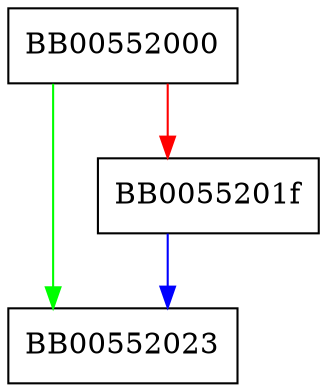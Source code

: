 digraph BUF_MEM_new_ex {
  node [shape="box"];
  graph [splines=ortho];
  BB00552000 -> BB00552023 [color="green"];
  BB00552000 -> BB0055201f [color="red"];
  BB0055201f -> BB00552023 [color="blue"];
}